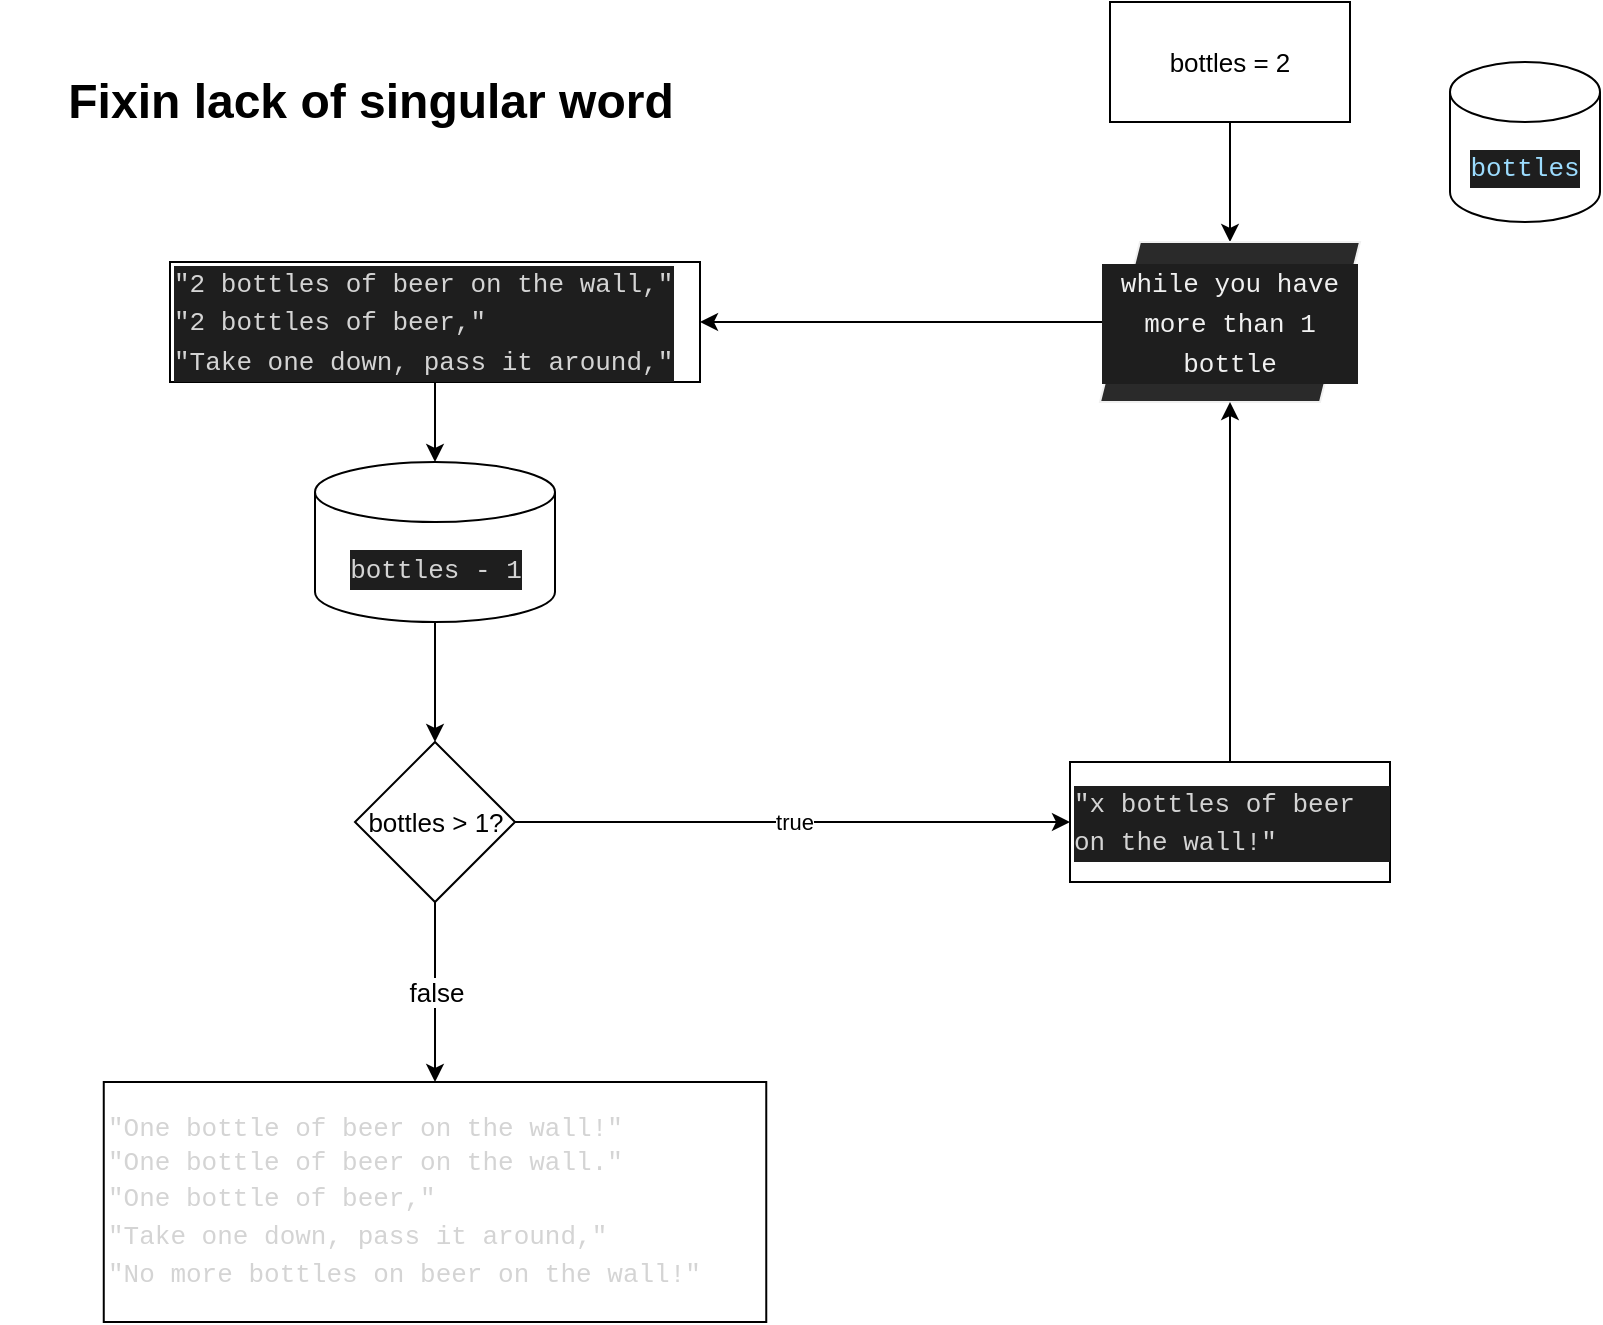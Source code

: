 <mxfile>
    <diagram id="UBdgBqmDUYxHhAHoeTc4" name="Page-1">
        <mxGraphModel dx="1506" dy="440" grid="1" gridSize="10" guides="1" tooltips="1" connect="1" arrows="1" fold="1" page="1" pageScale="1" pageWidth="850" pageHeight="1100" math="0" shadow="0">
            <root>
                <mxCell id="0"/>
                <mxCell id="1" parent="0"/>
                <mxCell id="2" value="&lt;div style=&quot;color: rgb(212, 212, 212); background-color: rgb(30, 30, 30); font-family: &amp;quot;fira code&amp;quot;, consolas, &amp;quot;courier new&amp;quot;, monospace, consolas, &amp;quot;courier new&amp;quot;, monospace; font-size: 13px; line-height: 19px;&quot;&gt;&lt;span style=&quot;color: rgb(156, 220, 254); font-size: 13px;&quot;&gt;bottles&lt;/span&gt;&lt;/div&gt;" style="shape=cylinder3;whiteSpace=wrap;html=1;boundedLbl=1;backgroundOutline=1;size=15;fontSize=13;" parent="1" vertex="1">
                    <mxGeometry x="300" y="70" width="75" height="80" as="geometry"/>
                </mxCell>
                <mxCell id="5" value="" style="edgeStyle=none;html=1;fontSize=13;" parent="1" source="3" target="4" edge="1">
                    <mxGeometry relative="1" as="geometry"/>
                </mxCell>
                <mxCell id="3" value="bottles = 2" style="rounded=0;whiteSpace=wrap;html=1;fontSize=13;" parent="1" vertex="1">
                    <mxGeometry x="130" y="40" width="120" height="60" as="geometry"/>
                </mxCell>
                <mxCell id="24" style="edgeStyle=none;html=1;exitX=0;exitY=0.5;exitDx=0;exitDy=0;entryX=1;entryY=0.5;entryDx=0;entryDy=0;fontSize=13;" parent="1" source="4" target="6" edge="1">
                    <mxGeometry relative="1" as="geometry"/>
                </mxCell>
                <mxCell id="4" value="&lt;div style=&quot;background-color: rgb(30 , 30 , 30) ; line-height: 19px ; font-size: 13px&quot;&gt;&lt;font face=&quot;fira code, consolas, courier new, monospace, consolas, courier new, monospace&quot; style=&quot;font-size: 13px&quot;&gt;&lt;span style=&quot;font-size: 13px&quot;&gt;while you have more than 1 bottle&lt;/span&gt;&lt;/font&gt;&lt;br style=&quot;font-size: 13px&quot;&gt;&lt;/div&gt;" style="shape=parallelogram;perimeter=parallelogramPerimeter;whiteSpace=wrap;html=1;fixedSize=1;fontFamily=Helvetica;fontSize=13;fontColor=rgb(240, 240, 240);align=center;strokeColor=rgb(240, 240, 240);fillColor=rgb(42, 42, 42);" parent="1" vertex="1">
                    <mxGeometry x="125" y="160" width="130" height="80" as="geometry"/>
                </mxCell>
                <mxCell id="18" style="edgeStyle=none;html=1;exitX=0.5;exitY=1;exitDx=0;exitDy=0;entryX=0.5;entryY=0;entryDx=0;entryDy=0;entryPerimeter=0;fontSize=13;" parent="1" source="6" target="8" edge="1">
                    <mxGeometry relative="1" as="geometry"/>
                </mxCell>
                <mxCell id="6" value="&lt;div style=&quot;background-color: rgb(30 , 30 , 30) ; line-height: 19px ; font-size: 13px&quot;&gt;&lt;div style=&quot;color: rgb(212 , 212 , 212) ; font-family: &amp;#34;fira code&amp;#34; , &amp;#34;consolas&amp;#34; , &amp;#34;courier new&amp;#34; , monospace , &amp;#34;consolas&amp;#34; , &amp;#34;courier new&amp;#34; , monospace ; font-size: 13px ; line-height: 19px&quot;&gt;&quot;2 bottles of beer on the wall,&quot;&lt;/div&gt;&lt;div style=&quot;color: rgb(212 , 212 , 212) ; font-family: &amp;#34;fira code&amp;#34; , &amp;#34;consolas&amp;#34; , &amp;#34;courier new&amp;#34; , monospace , &amp;#34;consolas&amp;#34; , &amp;#34;courier new&amp;#34; , monospace ; font-size: 13px ; line-height: 19px&quot;&gt;&quot;2 bottles of beer,&quot;&lt;/div&gt;&lt;div style=&quot;line-height: 19px ; font-size: 13px&quot;&gt;&lt;font color=&quot;#d4d4d4&quot; face=&quot;fira code, consolas, courier new, monospace, consolas, courier new, monospace&quot; style=&quot;font-size: 13px&quot;&gt;&lt;span style=&quot;font-size: 13px&quot;&gt;&quot;Take one down, pass it around,&quot;&lt;/span&gt;&lt;/font&gt;&lt;br style=&quot;font-size: 13px&quot;&gt;&lt;/div&gt;&lt;/div&gt;" style="whiteSpace=wrap;html=1;rounded=0;align=left;fontSize=13;" parent="1" vertex="1">
                    <mxGeometry x="-340" y="170" width="265" height="60" as="geometry"/>
                </mxCell>
                <mxCell id="44" style="edgeStyle=none;html=1;exitX=0.5;exitY=1;exitDx=0;exitDy=0;exitPerimeter=0;entryX=0.5;entryY=0;entryDx=0;entryDy=0;" edge="1" parent="1" source="8" target="25">
                    <mxGeometry relative="1" as="geometry"/>
                </mxCell>
                <mxCell id="8" value="&lt;div style=&quot;background-color: rgb(30 , 30 , 30) ; line-height: 19px&quot;&gt;&lt;font color=&quot;#d4d4d4&quot; face=&quot;fira code, consolas, courier new, monospace, consolas, courier new, monospace&quot;&gt;bottles - 1&lt;/font&gt;&lt;br&gt;&lt;/div&gt;" style="shape=cylinder3;whiteSpace=wrap;html=1;boundedLbl=1;backgroundOutline=1;size=15;fontSize=13;" parent="1" vertex="1">
                    <mxGeometry x="-267.5" y="270" width="120" height="80" as="geometry"/>
                </mxCell>
                <mxCell id="30" style="edgeStyle=none;html=1;exitX=0.5;exitY=0;exitDx=0;exitDy=0;entryX=0.5;entryY=1;entryDx=0;entryDy=0;fontSize=13;" parent="1" source="17" target="4" edge="1">
                    <mxGeometry relative="1" as="geometry"/>
                </mxCell>
                <mxCell id="17" value="&lt;div style=&quot;background-color: rgb(30 , 30 , 30) ; line-height: 19px ; font-size: 13px&quot;&gt;&lt;div style=&quot;line-height: 19px ; font-size: 13px&quot;&gt;&lt;div style=&quot;color: rgb(212 , 212 , 212) ; font-family: &amp;#34;fira code&amp;#34; , &amp;#34;consolas&amp;#34; , &amp;#34;courier new&amp;#34; , monospace , &amp;#34;consolas&amp;#34; , &amp;#34;courier new&amp;#34; , monospace ; line-height: 19px&quot;&gt;&quot;x bottles of beer on the wall!&quot;&lt;/div&gt;&lt;/div&gt;&lt;/div&gt;" style="whiteSpace=wrap;html=1;rounded=0;align=left;fontSize=13;" parent="1" vertex="1">
                    <mxGeometry x="110" y="420" width="160" height="60" as="geometry"/>
                </mxCell>
                <mxCell id="29" value="false" style="edgeStyle=none;html=1;fontSize=13;exitX=0.5;exitY=1;exitDx=0;exitDy=0;startArrow=none;" parent="1" source="25" target="28" edge="1">
                    <mxGeometry relative="1" as="geometry">
                        <mxPoint x="-207.5" y="600" as="sourcePoint"/>
                    </mxGeometry>
                </mxCell>
                <mxCell id="43" value="true" style="edgeStyle=none;html=1;exitX=1;exitY=0.5;exitDx=0;exitDy=0;entryX=0;entryY=0.5;entryDx=0;entryDy=0;" edge="1" parent="1" source="25" target="17">
                    <mxGeometry relative="1" as="geometry"/>
                </mxCell>
                <mxCell id="25" value="bottles &amp;gt; 1?" style="rhombus;whiteSpace=wrap;html=1;fontSize=13;" parent="1" vertex="1">
                    <mxGeometry x="-247.5" y="410" width="80" height="80" as="geometry"/>
                </mxCell>
                <mxCell id="28" value="&lt;span style=&quot;color: rgb(212, 212, 212); font-family: &amp;quot;fira code&amp;quot;, consolas, &amp;quot;courier new&amp;quot;, monospace, consolas, &amp;quot;courier new&amp;quot;, monospace;&quot;&gt;&quot;One bottle of beer on the wall!&quot;&lt;/span&gt;&lt;div style=&quot;&quot;&gt;&lt;span style=&quot;color: rgb(212 , 212 , 212) ; font-family: &amp;quot;fira code&amp;quot; , &amp;quot;consolas&amp;quot; , &amp;quot;courier new&amp;quot; , monospace , &amp;quot;consolas&amp;quot; , &amp;quot;courier new&amp;quot; , monospace&quot;&gt;&quot;One bottle of beer on the wall.&quot;&lt;/span&gt;&lt;/div&gt;&lt;div style=&quot;color: rgb(212, 212, 212); font-family: &amp;quot;fira code&amp;quot;, consolas, &amp;quot;courier new&amp;quot;, monospace, consolas, &amp;quot;courier new&amp;quot;, monospace; line-height: 19px;&quot;&gt;&quot;One bottle of beer,&quot;&lt;/div&gt;&lt;div style=&quot;color: rgb(212, 212, 212); font-family: &amp;quot;fira code&amp;quot;, consolas, &amp;quot;courier new&amp;quot;, monospace, consolas, &amp;quot;courier new&amp;quot;, monospace; line-height: 19px;&quot;&gt;&quot;Take one down, pass it around,&quot;&lt;/div&gt;&lt;div style=&quot;color: rgb(212, 212, 212); font-family: &amp;quot;fira code&amp;quot;, consolas, &amp;quot;courier new&amp;quot;, monospace, consolas, &amp;quot;courier new&amp;quot;, monospace; line-height: 19px;&quot;&gt;&quot;No more bottles on beer on the wall!&quot;&lt;/div&gt;&lt;div style=&quot;color: rgb(212, 212, 212); font-family: &amp;quot;fira code&amp;quot;, consolas, &amp;quot;courier new&amp;quot;, monospace, consolas, &amp;quot;courier new&amp;quot;, monospace; line-height: 19px;&quot;&gt;&lt;/div&gt;" style="whiteSpace=wrap;html=1;fontSize=13;align=left;" parent="1" vertex="1">
                    <mxGeometry x="-373.12" y="580" width="331.25" height="120" as="geometry"/>
                </mxCell>
                <mxCell id="32" value="Fixin lack of singular word" style="text;strokeColor=none;fillColor=none;html=1;fontSize=24;fontStyle=1;verticalAlign=middle;align=center;" vertex="1" parent="1">
                    <mxGeometry x="-425" y="70" width="370" height="40" as="geometry"/>
                </mxCell>
            </root>
        </mxGraphModel>
    </diagram>
</mxfile>